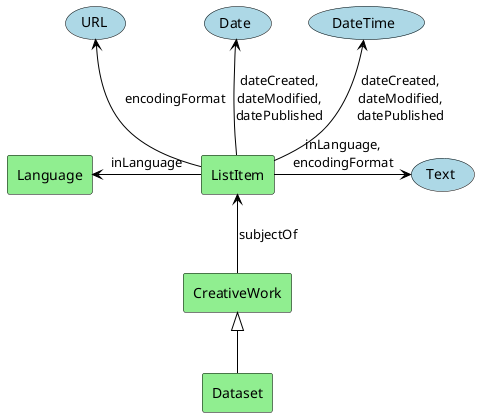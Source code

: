 @startuml

!define Class agent
!define Property usecase

skinparam Property {
BackgroundColor LightBlue
BorderColor Black
  ArrowColor Black
  linetype Ortho
}

skinparam Class {
BackgroundColor LightGreen
BorderColor Black
ArrowColor Black
linetype Ortho
}

Class Dataset
Class ListItem
Class Language
Class CreativeWork

Dataset -up-|> CreativeWork

CreativeWork -up-> ListItem : "subjectOf"

ListItem -up-> (DateTime) : "dateCreated,\ndateModified,\ndatePublished"

ListItem -up-> (Date) : "dateCreated,\ndateModified,\ndatePublished"

ListItem -right-> (Text) : "inLanguage,\nencodingFormat"

ListItem -up-> (URL) : "encodingFormat"

ListItem -left-> Language : "inLanguage"




@enduml